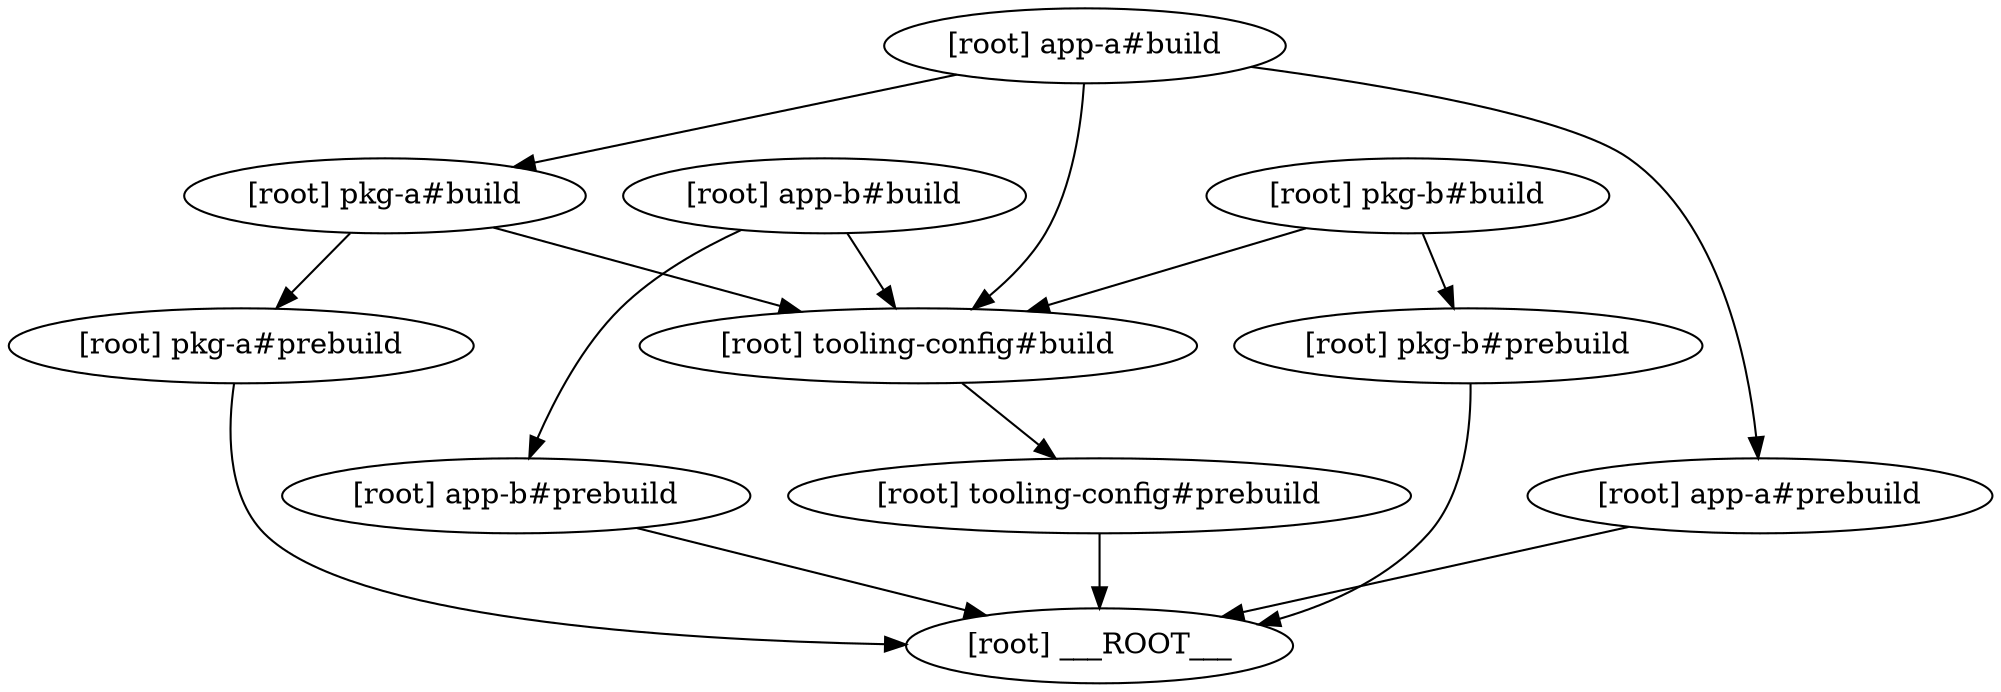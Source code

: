 digraph {
        compound = "true"
        newrank = "true"
        subgraph "root" {
                "[root] app-a#build" -> "[root] app-a#prebuild"
                "[root] app-a#build" -> "[root] pkg-a#build"
                "[root] app-a#build" -> "[root] tooling-config#build"
                "[root] app-a#prebuild" -> "[root] ___ROOT___"
                "[root] app-b#build" -> "[root] app-b#prebuild"
                "[root] app-b#build" -> "[root] tooling-config#build"
                "[root] app-b#prebuild" -> "[root] ___ROOT___"
                "[root] pkg-a#build" -> "[root] pkg-a#prebuild"
                "[root] pkg-a#build" -> "[root] tooling-config#build"
                "[root] pkg-a#prebuild" -> "[root] ___ROOT___"
                "[root] pkg-b#build" -> "[root] pkg-b#prebuild"
                "[root] pkg-b#build" -> "[root] tooling-config#build"
                "[root] pkg-b#prebuild" -> "[root] ___ROOT___"
                "[root] tooling-config#build" -> "[root] tooling-config#prebuild"
                "[root] tooling-config#prebuild" -> "[root] ___ROOT___"
        }
}